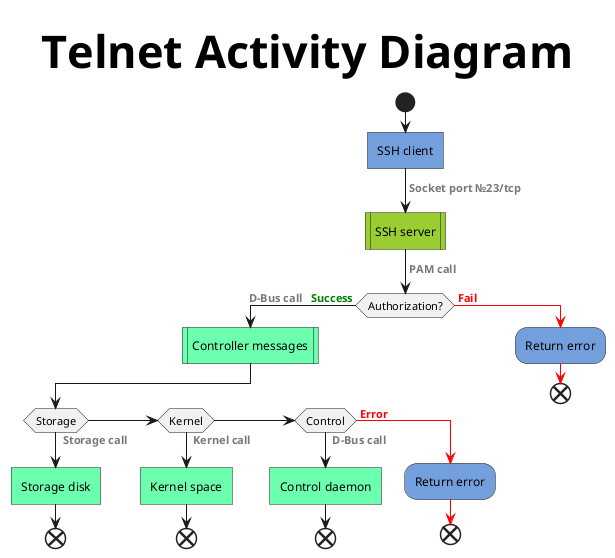 @startuml

title <b><size:45>Telnet Activity Diagram</size></b>

skinparam activityArrowFontColor #777777
skinparam FontColor Black

start

#73A0DC:SSH client]
-> <b>Socket port №23/tcp</b>;
#YellowGreen:SSH server|

-> <b>PAM call</b>;
if (Authorization?) then
	-> <b><color:#777777> D-Bus call </color> <color:green> Success </color></b>;
	#6CFFAE:Controller messages|

	if (Storage) then
		-> <b><color:#777777> Storage call </color></b>;
		#6CFFAE:Storage disk]
		end
	elseif (Kernel) then
		-> <b><color:#777777> Kernel call </color></b>;
		#6CFFAE:Kernel space]
		end
	elseif (Control) then 
		-> <b><color:#777777> D-Bus call </color></b>;
		#6CFFAE:Control daemon]
		end
	else
		-[#red]-> <b><color:red> Error </color></b>;
		#73A0DC:Return error;
		-[#red]->
		end
	endif
else
	-[#red]-> <b><color:red> Fail </color></b>;
	#73A0DC:Return error;
	-[#red]->
	end
endif

@enduml

